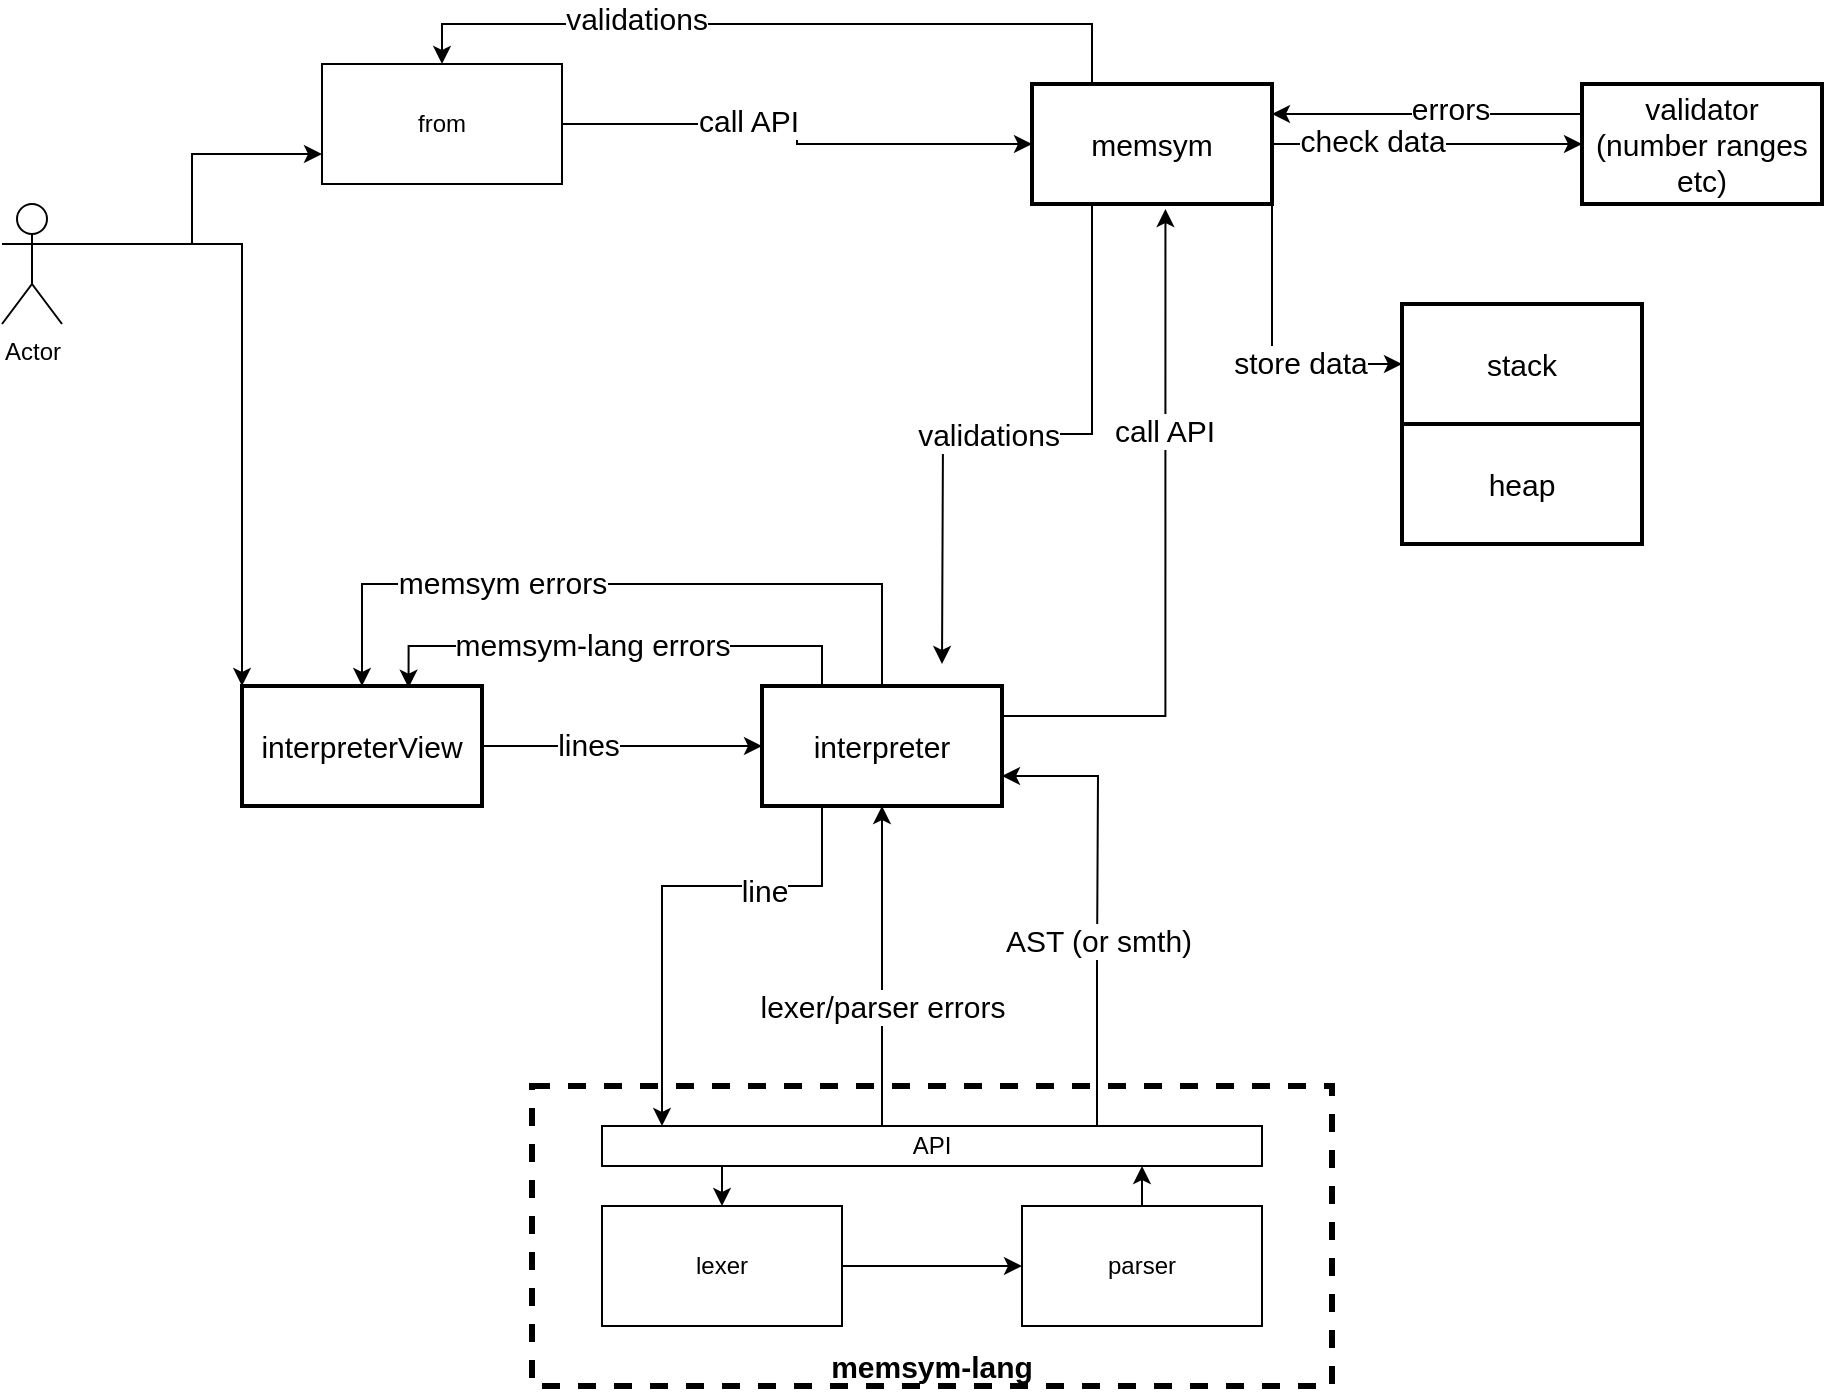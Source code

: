<mxfile version="14.6.9" type="device"><diagram name="Page-1" id="42789a77-a242-8287-6e28-9cd8cfd52e62"><mxGraphModel dx="1422" dy="762" grid="1" gridSize="10" guides="1" tooltips="1" connect="1" arrows="1" fold="1" page="1" pageScale="1" pageWidth="1100" pageHeight="850" background="#ffffff" math="0" shadow="0"><root><mxCell id="0"/><mxCell id="1" parent="0"/><mxCell id="jTS2l7vRssvoCp3Qa6A6-37" value="&lt;div&gt;&lt;br&gt;&lt;/div&gt;" style="rounded=0;whiteSpace=wrap;html=1;fontSize=12;strokeWidth=3;fillColor=none;dashed=1;align=center;" vertex="1" parent="1"><mxGeometry x="365" y="591" width="400" height="150" as="geometry"/></mxCell><mxCell id="jTS2l7vRssvoCp3Qa6A6-76" style="edgeStyle=orthogonalEdgeStyle;rounded=0;orthogonalLoop=1;jettySize=auto;html=1;exitX=1;exitY=0.333;exitDx=0;exitDy=0;exitPerimeter=0;entryX=0;entryY=0.75;entryDx=0;entryDy=0;fontSize=15;" edge="1" parent="1" source="jTS2l7vRssvoCp3Qa6A6-32" target="jTS2l7vRssvoCp3Qa6A6-33"><mxGeometry relative="1" as="geometry"/></mxCell><mxCell id="jTS2l7vRssvoCp3Qa6A6-77" style="edgeStyle=orthogonalEdgeStyle;rounded=0;orthogonalLoop=1;jettySize=auto;html=1;exitX=1;exitY=0.333;exitDx=0;exitDy=0;exitPerimeter=0;entryX=0;entryY=0;entryDx=0;entryDy=0;fontSize=15;" edge="1" parent="1" source="jTS2l7vRssvoCp3Qa6A6-32" target="jTS2l7vRssvoCp3Qa6A6-44"><mxGeometry relative="1" as="geometry"/></mxCell><mxCell id="jTS2l7vRssvoCp3Qa6A6-32" value="Actor" style="shape=umlActor;verticalLabelPosition=bottom;verticalAlign=top;html=1;outlineConnect=0;fontSize=12;strokeWidth=1;fillColor=none;" vertex="1" parent="1"><mxGeometry x="100" y="150" width="30" height="60" as="geometry"/></mxCell><mxCell id="jTS2l7vRssvoCp3Qa6A6-59" style="edgeStyle=orthogonalEdgeStyle;rounded=0;orthogonalLoop=1;jettySize=auto;html=1;exitX=1;exitY=0.5;exitDx=0;exitDy=0;fontSize=15;" edge="1" parent="1" source="jTS2l7vRssvoCp3Qa6A6-33" target="jTS2l7vRssvoCp3Qa6A6-43"><mxGeometry relative="1" as="geometry"/></mxCell><mxCell id="jTS2l7vRssvoCp3Qa6A6-60" value="call API" style="edgeLabel;html=1;align=center;verticalAlign=middle;resizable=0;points=[];fontSize=15;" vertex="1" connectable="0" parent="jTS2l7vRssvoCp3Qa6A6-59"><mxGeometry x="-0.245" y="3" relative="1" as="geometry"><mxPoint y="1" as="offset"/></mxGeometry></mxCell><mxCell id="jTS2l7vRssvoCp3Qa6A6-33" value="from" style="rounded=0;whiteSpace=wrap;html=1;fontSize=12;strokeWidth=1;fillColor=none;" vertex="1" parent="1"><mxGeometry x="260" y="80" width="120" height="60" as="geometry"/></mxCell><mxCell id="jTS2l7vRssvoCp3Qa6A6-42" style="edgeStyle=orthogonalEdgeStyle;rounded=0;orthogonalLoop=1;jettySize=auto;html=1;exitX=1;exitY=0.5;exitDx=0;exitDy=0;entryX=0;entryY=0.5;entryDx=0;entryDy=0;fontSize=15;" edge="1" parent="1" source="jTS2l7vRssvoCp3Qa6A6-34" target="jTS2l7vRssvoCp3Qa6A6-35"><mxGeometry relative="1" as="geometry"/></mxCell><mxCell id="jTS2l7vRssvoCp3Qa6A6-34" value="lexer" style="rounded=0;whiteSpace=wrap;html=1;fontSize=12;strokeWidth=1;fillColor=none;" vertex="1" parent="1"><mxGeometry x="400" y="651" width="120" height="60" as="geometry"/></mxCell><mxCell id="jTS2l7vRssvoCp3Qa6A6-41" style="edgeStyle=orthogonalEdgeStyle;rounded=0;orthogonalLoop=1;jettySize=auto;html=1;exitX=0.5;exitY=0;exitDx=0;exitDy=0;fontSize=15;" edge="1" parent="1" source="jTS2l7vRssvoCp3Qa6A6-35" target="jTS2l7vRssvoCp3Qa6A6-36"><mxGeometry relative="1" as="geometry"><Array as="points"><mxPoint x="670" y="641"/><mxPoint x="670" y="641"/></Array></mxGeometry></mxCell><mxCell id="jTS2l7vRssvoCp3Qa6A6-35" value="parser" style="rounded=0;whiteSpace=wrap;html=1;fontSize=12;strokeWidth=1;fillColor=none;" vertex="1" parent="1"><mxGeometry x="610" y="651" width="120" height="60" as="geometry"/></mxCell><mxCell id="jTS2l7vRssvoCp3Qa6A6-39" style="edgeStyle=orthogonalEdgeStyle;rounded=0;orthogonalLoop=1;jettySize=auto;html=1;exitX=0.25;exitY=1;exitDx=0;exitDy=0;entryX=0.5;entryY=0;entryDx=0;entryDy=0;fontSize=15;" edge="1" parent="1" source="jTS2l7vRssvoCp3Qa6A6-36" target="jTS2l7vRssvoCp3Qa6A6-34"><mxGeometry relative="1" as="geometry"/></mxCell><mxCell id="jTS2l7vRssvoCp3Qa6A6-47" style="edgeStyle=orthogonalEdgeStyle;rounded=0;orthogonalLoop=1;jettySize=auto;html=1;exitX=0.75;exitY=0;exitDx=0;exitDy=0;entryX=1;entryY=0.75;entryDx=0;entryDy=0;fontSize=15;" edge="1" parent="1" source="jTS2l7vRssvoCp3Qa6A6-36" target="jTS2l7vRssvoCp3Qa6A6-45"><mxGeometry relative="1" as="geometry"><Array as="points"><mxPoint x="648" y="531"/><mxPoint x="648" y="436"/></Array></mxGeometry></mxCell><mxCell id="jTS2l7vRssvoCp3Qa6A6-48" value="AST (or smth)" style="edgeLabel;html=1;align=center;verticalAlign=middle;resizable=0;points=[];fontSize=15;" vertex="1" connectable="0" parent="jTS2l7vRssvoCp3Qa6A6-47"><mxGeometry x="-0.162" y="1" relative="1" as="geometry"><mxPoint x="1" as="offset"/></mxGeometry></mxCell><mxCell id="jTS2l7vRssvoCp3Qa6A6-52" style="edgeStyle=orthogonalEdgeStyle;rounded=0;orthogonalLoop=1;jettySize=auto;html=1;exitX=0.5;exitY=0;exitDx=0;exitDy=0;fontSize=15;" edge="1" parent="1" source="jTS2l7vRssvoCp3Qa6A6-36" target="jTS2l7vRssvoCp3Qa6A6-45"><mxGeometry relative="1" as="geometry"><Array as="points"><mxPoint x="540" y="611"/></Array></mxGeometry></mxCell><mxCell id="jTS2l7vRssvoCp3Qa6A6-53" value="lexer/parser errors" style="edgeLabel;html=1;align=center;verticalAlign=middle;resizable=0;points=[];fontSize=15;" vertex="1" connectable="0" parent="jTS2l7vRssvoCp3Qa6A6-52"><mxGeometry x="0.306" relative="1" as="geometry"><mxPoint y="36" as="offset"/></mxGeometry></mxCell><mxCell id="jTS2l7vRssvoCp3Qa6A6-36" value="API" style="rounded=0;whiteSpace=wrap;html=1;fontSize=12;strokeWidth=1;fillColor=none;" vertex="1" parent="1"><mxGeometry x="400" y="611" width="330" height="20" as="geometry"/></mxCell><mxCell id="jTS2l7vRssvoCp3Qa6A6-38" value="memsym-lang" style="text;html=1;strokeColor=none;fillColor=none;align=center;verticalAlign=middle;whiteSpace=wrap;rounded=0;dashed=1;fontSize=15;fontStyle=1" vertex="1" parent="1"><mxGeometry x="500" y="721" width="130" height="20" as="geometry"/></mxCell><mxCell id="jTS2l7vRssvoCp3Qa6A6-61" style="edgeStyle=orthogonalEdgeStyle;rounded=0;orthogonalLoop=1;jettySize=auto;html=1;exitX=0.25;exitY=0;exitDx=0;exitDy=0;entryX=0.5;entryY=0;entryDx=0;entryDy=0;fontSize=15;" edge="1" parent="1" source="jTS2l7vRssvoCp3Qa6A6-43" target="jTS2l7vRssvoCp3Qa6A6-33"><mxGeometry relative="1" as="geometry"/></mxCell><mxCell id="jTS2l7vRssvoCp3Qa6A6-62" value="validations" style="edgeLabel;html=1;align=center;verticalAlign=middle;resizable=0;points=[];fontSize=15;" vertex="1" connectable="0" parent="jTS2l7vRssvoCp3Qa6A6-61"><mxGeometry x="0.378" y="-2" relative="1" as="geometry"><mxPoint y="-1" as="offset"/></mxGeometry></mxCell><mxCell id="jTS2l7vRssvoCp3Qa6A6-63" style="edgeStyle=orthogonalEdgeStyle;rounded=0;orthogonalLoop=1;jettySize=auto;html=1;exitX=0.25;exitY=1;exitDx=0;exitDy=0;fontSize=15;" edge="1" parent="1" source="jTS2l7vRssvoCp3Qa6A6-43"><mxGeometry relative="1" as="geometry"><mxPoint x="570" y="380" as="targetPoint"/></mxGeometry></mxCell><mxCell id="jTS2l7vRssvoCp3Qa6A6-64" value="validations&lt;br&gt;" style="edgeLabel;html=1;align=center;verticalAlign=middle;resizable=0;points=[];fontSize=15;" vertex="1" connectable="0" parent="jTS2l7vRssvoCp3Qa6A6-63"><mxGeometry x="0.1" relative="1" as="geometry"><mxPoint as="offset"/></mxGeometry></mxCell><mxCell id="jTS2l7vRssvoCp3Qa6A6-68" style="edgeStyle=orthogonalEdgeStyle;rounded=0;orthogonalLoop=1;jettySize=auto;html=1;exitX=1;exitY=0.5;exitDx=0;exitDy=0;entryX=0;entryY=0.5;entryDx=0;entryDy=0;fontSize=15;" edge="1" parent="1" source="jTS2l7vRssvoCp3Qa6A6-43" target="jTS2l7vRssvoCp3Qa6A6-67"><mxGeometry relative="1" as="geometry"/></mxCell><mxCell id="jTS2l7vRssvoCp3Qa6A6-70" value="check data" style="edgeLabel;html=1;align=center;verticalAlign=middle;resizable=0;points=[];fontSize=15;" vertex="1" connectable="0" parent="jTS2l7vRssvoCp3Qa6A6-68"><mxGeometry x="-0.355" y="2" relative="1" as="geometry"><mxPoint as="offset"/></mxGeometry></mxCell><mxCell id="jTS2l7vRssvoCp3Qa6A6-74" style="edgeStyle=orthogonalEdgeStyle;rounded=0;orthogonalLoop=1;jettySize=auto;html=1;exitX=1;exitY=1;exitDx=0;exitDy=0;entryX=0;entryY=0.5;entryDx=0;entryDy=0;fontSize=15;" edge="1" parent="1" source="jTS2l7vRssvoCp3Qa6A6-43" target="jTS2l7vRssvoCp3Qa6A6-72"><mxGeometry relative="1" as="geometry"/></mxCell><mxCell id="jTS2l7vRssvoCp3Qa6A6-75" value="store data" style="edgeLabel;html=1;align=center;verticalAlign=middle;resizable=0;points=[];fontSize=15;" vertex="1" connectable="0" parent="jTS2l7vRssvoCp3Qa6A6-74"><mxGeometry x="0.299" y="1" relative="1" as="geometry"><mxPoint as="offset"/></mxGeometry></mxCell><mxCell id="jTS2l7vRssvoCp3Qa6A6-43" value="memsym" style="rounded=0;whiteSpace=wrap;html=1;fontSize=15;strokeWidth=2;fillColor=none;" vertex="1" parent="1"><mxGeometry x="615" y="90" width="120" height="60" as="geometry"/></mxCell><mxCell id="jTS2l7vRssvoCp3Qa6A6-50" style="edgeStyle=orthogonalEdgeStyle;rounded=0;orthogonalLoop=1;jettySize=auto;html=1;exitX=1;exitY=0.5;exitDx=0;exitDy=0;entryX=0;entryY=0.5;entryDx=0;entryDy=0;fontSize=15;" edge="1" parent="1" source="jTS2l7vRssvoCp3Qa6A6-44" target="jTS2l7vRssvoCp3Qa6A6-45"><mxGeometry relative="1" as="geometry"/></mxCell><mxCell id="jTS2l7vRssvoCp3Qa6A6-51" value="lines" style="edgeLabel;html=1;align=center;verticalAlign=middle;resizable=0;points=[];fontSize=15;" vertex="1" connectable="0" parent="jTS2l7vRssvoCp3Qa6A6-50"><mxGeometry x="-0.25" y="1" relative="1" as="geometry"><mxPoint as="offset"/></mxGeometry></mxCell><mxCell id="jTS2l7vRssvoCp3Qa6A6-44" value="interpreterView" style="rounded=0;whiteSpace=wrap;html=1;fontSize=15;strokeWidth=2;fillColor=none;" vertex="1" parent="1"><mxGeometry x="220" y="391" width="120" height="60" as="geometry"/></mxCell><mxCell id="jTS2l7vRssvoCp3Qa6A6-46" style="edgeStyle=orthogonalEdgeStyle;rounded=0;orthogonalLoop=1;jettySize=auto;html=1;exitX=0.25;exitY=1;exitDx=0;exitDy=0;fontSize=15;" edge="1" parent="1" source="jTS2l7vRssvoCp3Qa6A6-45" target="jTS2l7vRssvoCp3Qa6A6-36"><mxGeometry relative="1" as="geometry"><mxPoint x="450" y="551" as="targetPoint"/><Array as="points"><mxPoint x="510" y="491"/><mxPoint x="430" y="491"/></Array></mxGeometry></mxCell><mxCell id="jTS2l7vRssvoCp3Qa6A6-49" value="line" style="edgeLabel;html=1;align=center;verticalAlign=middle;resizable=0;points=[];fontSize=15;" vertex="1" connectable="0" parent="jTS2l7vRssvoCp3Qa6A6-46"><mxGeometry x="-0.424" y="2" relative="1" as="geometry"><mxPoint as="offset"/></mxGeometry></mxCell><mxCell id="jTS2l7vRssvoCp3Qa6A6-55" style="edgeStyle=orthogonalEdgeStyle;rounded=0;orthogonalLoop=1;jettySize=auto;html=1;exitX=0.25;exitY=0;exitDx=0;exitDy=0;entryX=0.694;entryY=0.014;entryDx=0;entryDy=0;entryPerimeter=0;fontSize=15;" edge="1" parent="1" source="jTS2l7vRssvoCp3Qa6A6-45" target="jTS2l7vRssvoCp3Qa6A6-44"><mxGeometry relative="1" as="geometry"/></mxCell><mxCell id="jTS2l7vRssvoCp3Qa6A6-56" value="memsym-lang errors" style="edgeLabel;html=1;align=center;verticalAlign=middle;resizable=0;points=[];fontSize=15;" vertex="1" connectable="0" parent="jTS2l7vRssvoCp3Qa6A6-55"><mxGeometry x="0.502" y="-1" relative="1" as="geometry"><mxPoint x="51" as="offset"/></mxGeometry></mxCell><mxCell id="jTS2l7vRssvoCp3Qa6A6-57" style="edgeStyle=orthogonalEdgeStyle;rounded=0;orthogonalLoop=1;jettySize=auto;html=1;exitX=1;exitY=0.25;exitDx=0;exitDy=0;entryX=0.556;entryY=1.042;entryDx=0;entryDy=0;entryPerimeter=0;fontSize=15;" edge="1" parent="1" source="jTS2l7vRssvoCp3Qa6A6-45" target="jTS2l7vRssvoCp3Qa6A6-43"><mxGeometry relative="1" as="geometry"/></mxCell><mxCell id="jTS2l7vRssvoCp3Qa6A6-58" value="call API" style="edgeLabel;html=1;align=center;verticalAlign=middle;resizable=0;points=[];fontSize=15;" vertex="1" connectable="0" parent="jTS2l7vRssvoCp3Qa6A6-57"><mxGeometry x="0.344" y="1" relative="1" as="geometry"><mxPoint as="offset"/></mxGeometry></mxCell><mxCell id="jTS2l7vRssvoCp3Qa6A6-65" style="edgeStyle=orthogonalEdgeStyle;rounded=0;orthogonalLoop=1;jettySize=auto;html=1;exitX=0.5;exitY=0;exitDx=0;exitDy=0;entryX=0.5;entryY=0;entryDx=0;entryDy=0;fontSize=15;" edge="1" parent="1" source="jTS2l7vRssvoCp3Qa6A6-45" target="jTS2l7vRssvoCp3Qa6A6-44"><mxGeometry relative="1" as="geometry"><Array as="points"><mxPoint x="540" y="340"/><mxPoint x="280" y="340"/></Array></mxGeometry></mxCell><mxCell id="jTS2l7vRssvoCp3Qa6A6-66" value="memsym errors" style="edgeLabel;html=1;align=center;verticalAlign=middle;resizable=0;points=[];fontSize=15;" vertex="1" connectable="0" parent="jTS2l7vRssvoCp3Qa6A6-65"><mxGeometry x="0.332" y="-1" relative="1" as="geometry"><mxPoint as="offset"/></mxGeometry></mxCell><mxCell id="jTS2l7vRssvoCp3Qa6A6-45" value="interpreter" style="rounded=0;whiteSpace=wrap;html=1;fontSize=15;strokeWidth=2;fillColor=none;" vertex="1" parent="1"><mxGeometry x="480" y="391" width="120" height="60" as="geometry"/></mxCell><mxCell id="jTS2l7vRssvoCp3Qa6A6-69" style="edgeStyle=orthogonalEdgeStyle;rounded=0;orthogonalLoop=1;jettySize=auto;html=1;exitX=0;exitY=0.25;exitDx=0;exitDy=0;entryX=1;entryY=0.25;entryDx=0;entryDy=0;fontSize=15;" edge="1" parent="1" source="jTS2l7vRssvoCp3Qa6A6-67" target="jTS2l7vRssvoCp3Qa6A6-43"><mxGeometry relative="1" as="geometry"/></mxCell><mxCell id="jTS2l7vRssvoCp3Qa6A6-71" value="errors" style="edgeLabel;html=1;align=center;verticalAlign=middle;resizable=0;points=[];fontSize=15;" vertex="1" connectable="0" parent="jTS2l7vRssvoCp3Qa6A6-69"><mxGeometry x="-0.15" y="-2" relative="1" as="geometry"><mxPoint y="-1" as="offset"/></mxGeometry></mxCell><mxCell id="jTS2l7vRssvoCp3Qa6A6-67" value="validator&lt;br&gt;(number ranges etc)" style="rounded=0;whiteSpace=wrap;html=1;fontSize=15;strokeWidth=2;fillColor=none;" vertex="1" parent="1"><mxGeometry x="890" y="90" width="120" height="60" as="geometry"/></mxCell><mxCell id="jTS2l7vRssvoCp3Qa6A6-72" value="stack" style="rounded=0;whiteSpace=wrap;html=1;fontSize=15;strokeWidth=2;fillColor=none;" vertex="1" parent="1"><mxGeometry x="800" y="200" width="120" height="60" as="geometry"/></mxCell><mxCell id="jTS2l7vRssvoCp3Qa6A6-73" value="heap" style="rounded=0;whiteSpace=wrap;html=1;fontSize=15;strokeWidth=2;fillColor=none;" vertex="1" parent="1"><mxGeometry x="800" y="260" width="120" height="60" as="geometry"/></mxCell></root></mxGraphModel></diagram></mxfile>